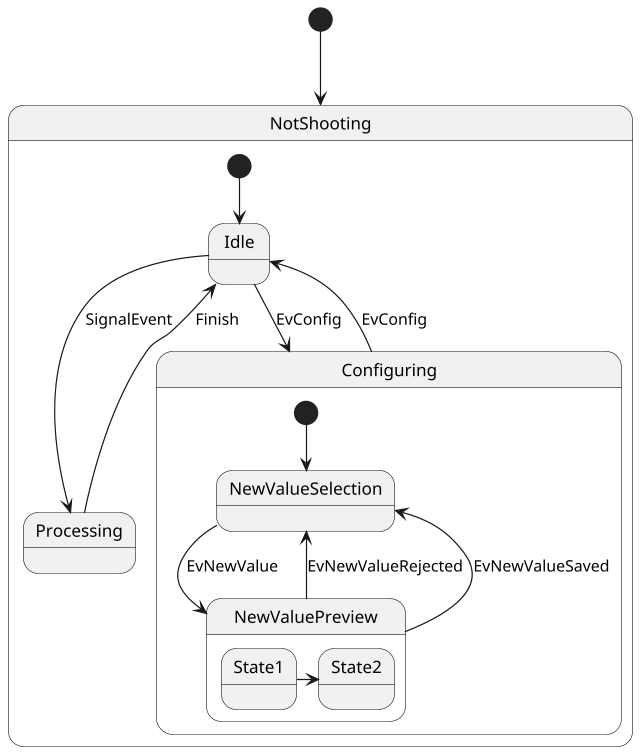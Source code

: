 @startuml

scale 640 width

[*] --> NotShooting

state NotShooting {
    [*] --> Idle
    Idle --> Processing: SignalEvent
    Processing --> Idle: Finish
    Idle --> Configuring: EvConfig
    Configuring --> Idle: EvConfig
}

state Configuring {
    [*] --> NewValueSelection
    NewValueSelection --> NewValuePreview: EvNewValue
    NewValuePreview --> NewValueSelection: EvNewValueRejected
    NewValuePreview --> NewValueSelection: EvNewValueSaved
    state NewValuePreview {
        State1 -> State2
    }
}

@enduml
